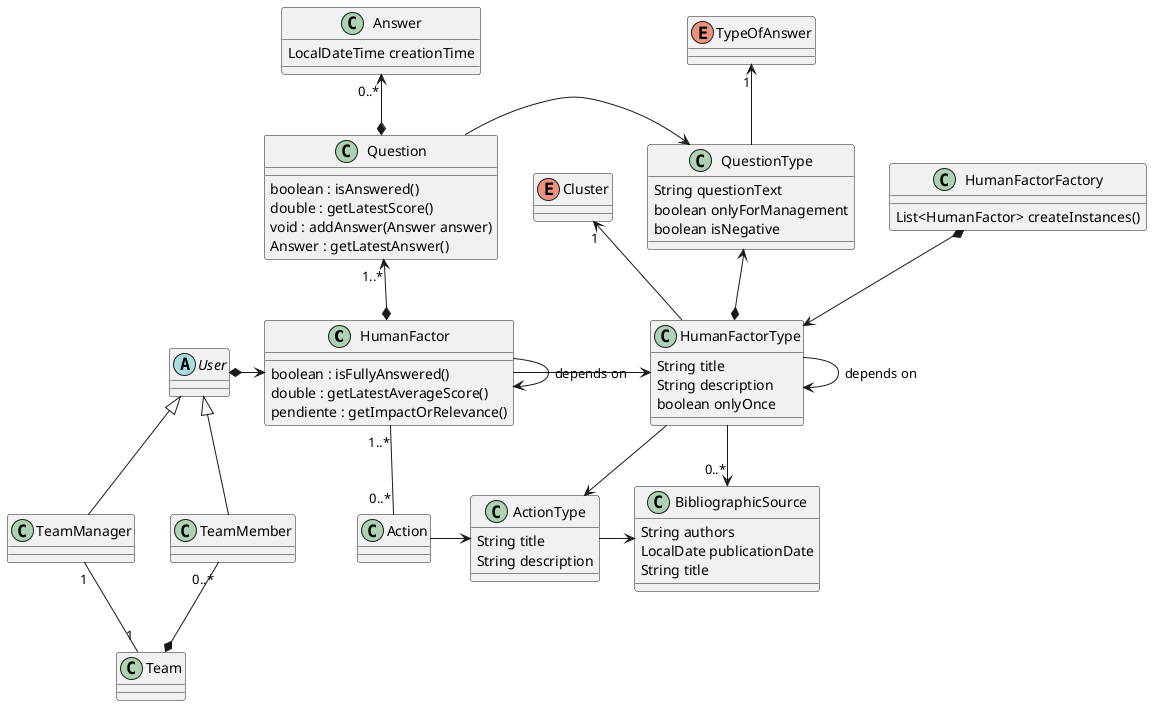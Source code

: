 @startuml
class HumanFactor {
    boolean : isFullyAnswered()
    double : getLatestAverageScore()
    pendiente : getImpactOrRelevance()
}
class HumanFactorType {
    String title
    String description
    boolean onlyOnce
}
class HumanFactorFactory {
    List<HumanFactor> createInstances()
}
enum Cluster
class Action {
    
}
class ActionType {
    String title
    String description
}
class Question {
    boolean : isAnswered()
    double : getLatestScore()
    void : addAnswer(Answer answer)
    Answer : getLatestAnswer()
}
class QuestionType {
    String questionText
    boolean onlyForManagement
    boolean isNegative
}
enum TypeOfAnswer
abstract class User
class Answer {
    LocalDateTime creationTime
}
class TeamMember
class TeamManager
class BibliographicSource {
    String authors
    LocalDate publicationDate
    String title
}
class Team {

}

Answer "0..*" <--*  Question
Question "1..*" <-* HumanFactor
Question -> QuestionType
HumanFactor "1..*" -- "0..*" Action
HumanFactor --> HumanFactor : depends on
HumanFactor -> HumanFactorType
Cluster "1" <-- HumanFactorType
User <|-- TeamMember
User <|-- TeamManager
TeamMember "0..*" --* Team
TeamManager "1" -- "1" Team
ActionType -> BibliographicSource
Action -> ActionType
HumanFactorType --> "0..*" BibliographicSource
HumanFactorType -> HumanFactorType : depends on
HumanFactorType --> ActionType
QuestionType <--* HumanFactorType
TypeOfAnswer "1" <-- QuestionType
User *-> HumanFactor
HumanFactorFactory *--> HumanFactorType
@enduml